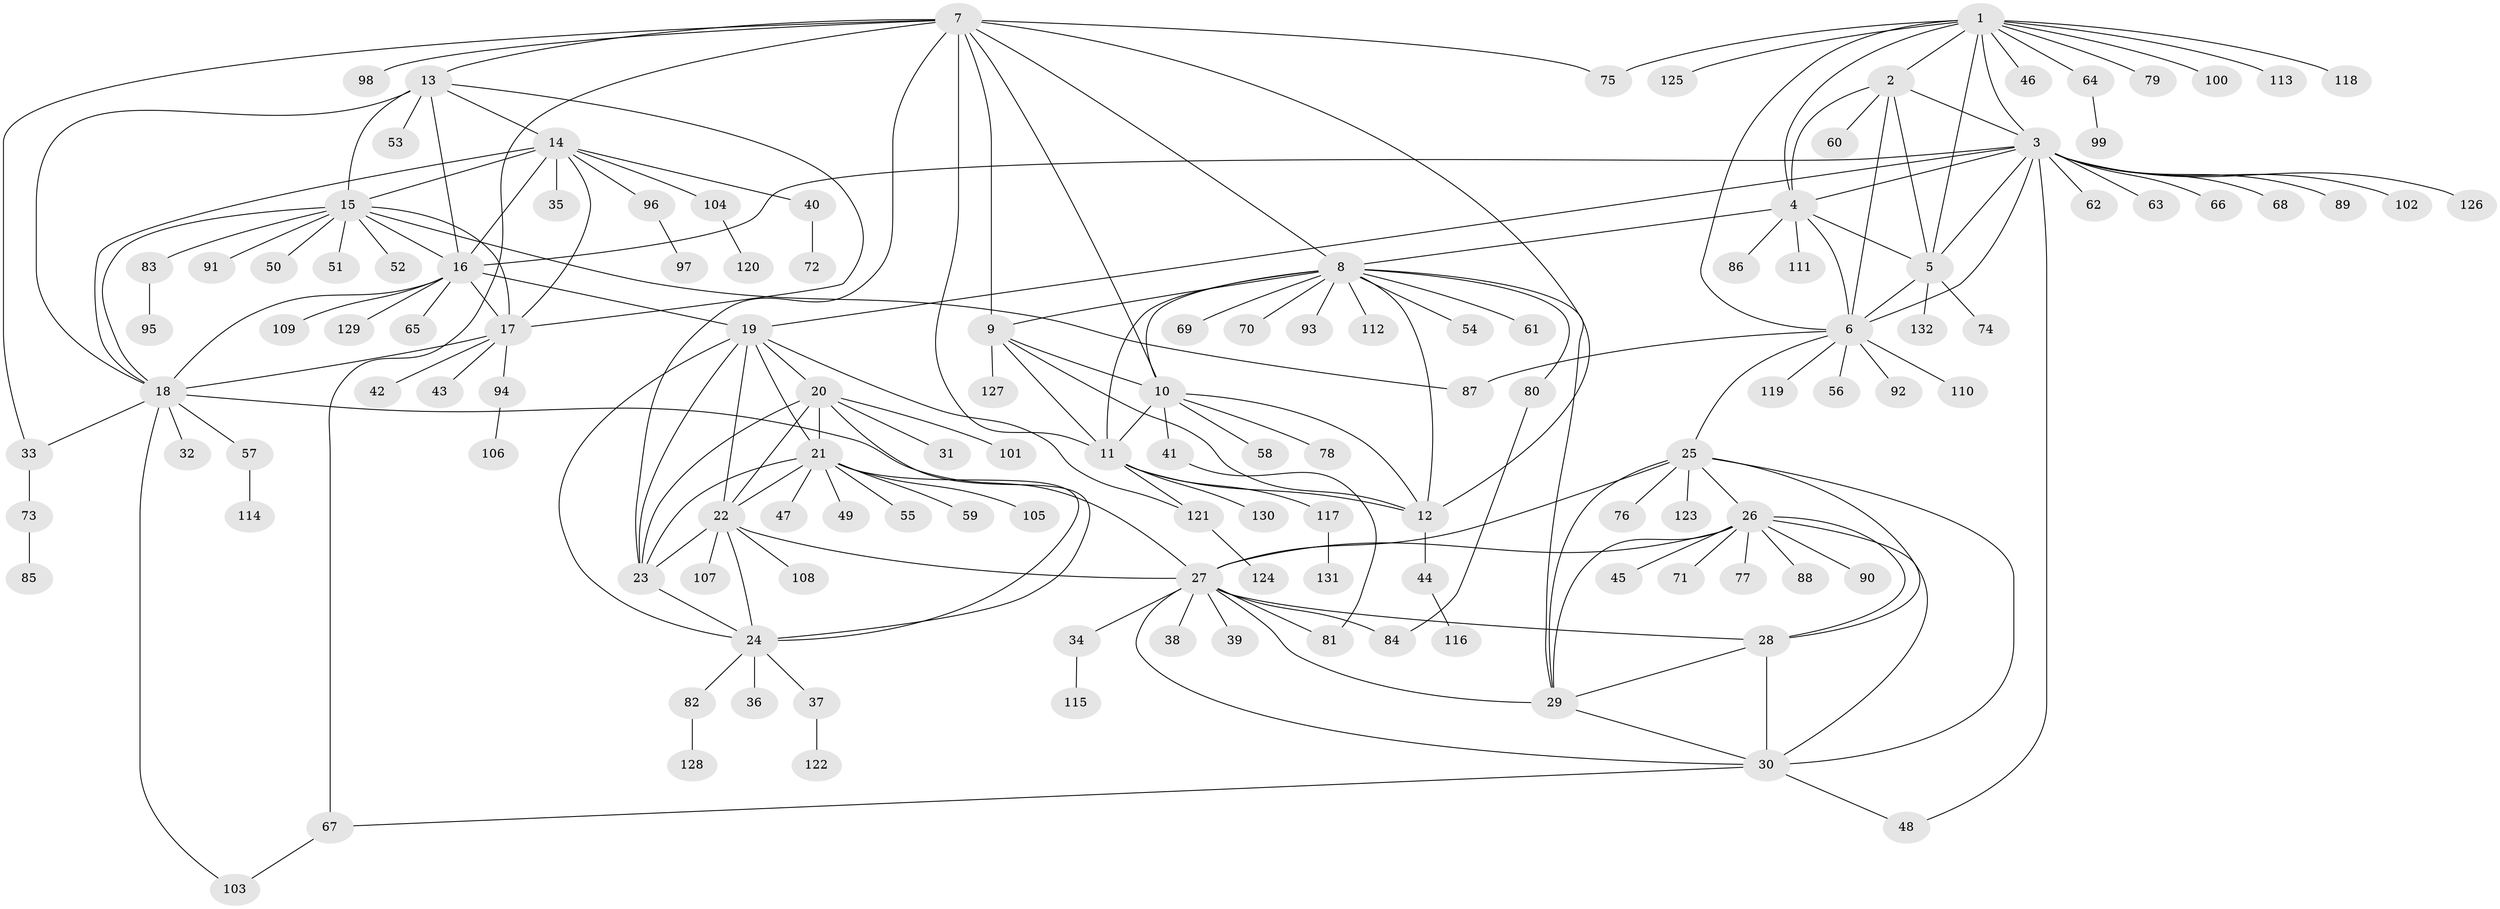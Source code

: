 // Generated by graph-tools (version 1.1) at 2025/26/03/09/25 03:26:44]
// undirected, 132 vertices, 196 edges
graph export_dot {
graph [start="1"]
  node [color=gray90,style=filled];
  1;
  2;
  3;
  4;
  5;
  6;
  7;
  8;
  9;
  10;
  11;
  12;
  13;
  14;
  15;
  16;
  17;
  18;
  19;
  20;
  21;
  22;
  23;
  24;
  25;
  26;
  27;
  28;
  29;
  30;
  31;
  32;
  33;
  34;
  35;
  36;
  37;
  38;
  39;
  40;
  41;
  42;
  43;
  44;
  45;
  46;
  47;
  48;
  49;
  50;
  51;
  52;
  53;
  54;
  55;
  56;
  57;
  58;
  59;
  60;
  61;
  62;
  63;
  64;
  65;
  66;
  67;
  68;
  69;
  70;
  71;
  72;
  73;
  74;
  75;
  76;
  77;
  78;
  79;
  80;
  81;
  82;
  83;
  84;
  85;
  86;
  87;
  88;
  89;
  90;
  91;
  92;
  93;
  94;
  95;
  96;
  97;
  98;
  99;
  100;
  101;
  102;
  103;
  104;
  105;
  106;
  107;
  108;
  109;
  110;
  111;
  112;
  113;
  114;
  115;
  116;
  117;
  118;
  119;
  120;
  121;
  122;
  123;
  124;
  125;
  126;
  127;
  128;
  129;
  130;
  131;
  132;
  1 -- 2;
  1 -- 3;
  1 -- 4;
  1 -- 5;
  1 -- 6;
  1 -- 46;
  1 -- 64;
  1 -- 75;
  1 -- 79;
  1 -- 100;
  1 -- 113;
  1 -- 118;
  1 -- 125;
  2 -- 3;
  2 -- 4;
  2 -- 5;
  2 -- 6;
  2 -- 60;
  3 -- 4;
  3 -- 5;
  3 -- 6;
  3 -- 16;
  3 -- 19;
  3 -- 48;
  3 -- 62;
  3 -- 63;
  3 -- 66;
  3 -- 68;
  3 -- 89;
  3 -- 102;
  3 -- 126;
  4 -- 5;
  4 -- 6;
  4 -- 8;
  4 -- 86;
  4 -- 111;
  5 -- 6;
  5 -- 74;
  5 -- 132;
  6 -- 25;
  6 -- 56;
  6 -- 87;
  6 -- 92;
  6 -- 110;
  6 -- 119;
  7 -- 8;
  7 -- 9;
  7 -- 10;
  7 -- 11;
  7 -- 12;
  7 -- 13;
  7 -- 23;
  7 -- 33;
  7 -- 67;
  7 -- 75;
  7 -- 98;
  8 -- 9;
  8 -- 10;
  8 -- 11;
  8 -- 12;
  8 -- 29;
  8 -- 54;
  8 -- 61;
  8 -- 69;
  8 -- 70;
  8 -- 80;
  8 -- 93;
  8 -- 112;
  9 -- 10;
  9 -- 11;
  9 -- 12;
  9 -- 127;
  10 -- 11;
  10 -- 12;
  10 -- 41;
  10 -- 58;
  10 -- 78;
  11 -- 12;
  11 -- 117;
  11 -- 121;
  11 -- 130;
  12 -- 44;
  13 -- 14;
  13 -- 15;
  13 -- 16;
  13 -- 17;
  13 -- 18;
  13 -- 53;
  14 -- 15;
  14 -- 16;
  14 -- 17;
  14 -- 18;
  14 -- 35;
  14 -- 40;
  14 -- 96;
  14 -- 104;
  15 -- 16;
  15 -- 17;
  15 -- 18;
  15 -- 50;
  15 -- 51;
  15 -- 52;
  15 -- 83;
  15 -- 87;
  15 -- 91;
  16 -- 17;
  16 -- 18;
  16 -- 19;
  16 -- 65;
  16 -- 109;
  16 -- 129;
  17 -- 18;
  17 -- 42;
  17 -- 43;
  17 -- 94;
  18 -- 27;
  18 -- 32;
  18 -- 33;
  18 -- 57;
  18 -- 103;
  19 -- 20;
  19 -- 21;
  19 -- 22;
  19 -- 23;
  19 -- 24;
  19 -- 121;
  20 -- 21;
  20 -- 22;
  20 -- 23;
  20 -- 24;
  20 -- 31;
  20 -- 101;
  21 -- 22;
  21 -- 23;
  21 -- 24;
  21 -- 47;
  21 -- 49;
  21 -- 55;
  21 -- 59;
  21 -- 105;
  22 -- 23;
  22 -- 24;
  22 -- 27;
  22 -- 107;
  22 -- 108;
  23 -- 24;
  24 -- 36;
  24 -- 37;
  24 -- 82;
  25 -- 26;
  25 -- 27;
  25 -- 28;
  25 -- 29;
  25 -- 30;
  25 -- 76;
  25 -- 123;
  26 -- 27;
  26 -- 28;
  26 -- 29;
  26 -- 30;
  26 -- 45;
  26 -- 71;
  26 -- 77;
  26 -- 88;
  26 -- 90;
  27 -- 28;
  27 -- 29;
  27 -- 30;
  27 -- 34;
  27 -- 38;
  27 -- 39;
  27 -- 81;
  27 -- 84;
  28 -- 29;
  28 -- 30;
  29 -- 30;
  30 -- 48;
  30 -- 67;
  33 -- 73;
  34 -- 115;
  37 -- 122;
  40 -- 72;
  41 -- 81;
  44 -- 116;
  57 -- 114;
  64 -- 99;
  67 -- 103;
  73 -- 85;
  80 -- 84;
  82 -- 128;
  83 -- 95;
  94 -- 106;
  96 -- 97;
  104 -- 120;
  117 -- 131;
  121 -- 124;
}

